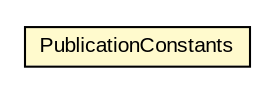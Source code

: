#!/usr/local/bin/dot
#
# Class diagram 
# Generated by UMLGraph version R5_6-24-gf6e263 (http://www.umlgraph.org/)
#

digraph G {
	edge [fontname="arial",fontsize=10,labelfontname="arial",labelfontsize=10];
	node [fontname="arial",fontsize=10,shape=plaintext];
	nodesep=0.25;
	ranksep=0.5;
	// org.miloss.fgsms.common.PublicationConstants
	c1267 [label=<<table title="org.miloss.fgsms.common.PublicationConstants" border="0" cellborder="1" cellspacing="0" cellpadding="2" port="p" bgcolor="lemonChiffon" href="./PublicationConstants.html">
		<tr><td><table border="0" cellspacing="0" cellpadding="1">
<tr><td align="center" balign="center"> PublicationConstants </td></tr>
		</table></td></tr>
		</table>>, URL="./PublicationConstants.html", fontname="arial", fontcolor="black", fontsize=10.0];
}

